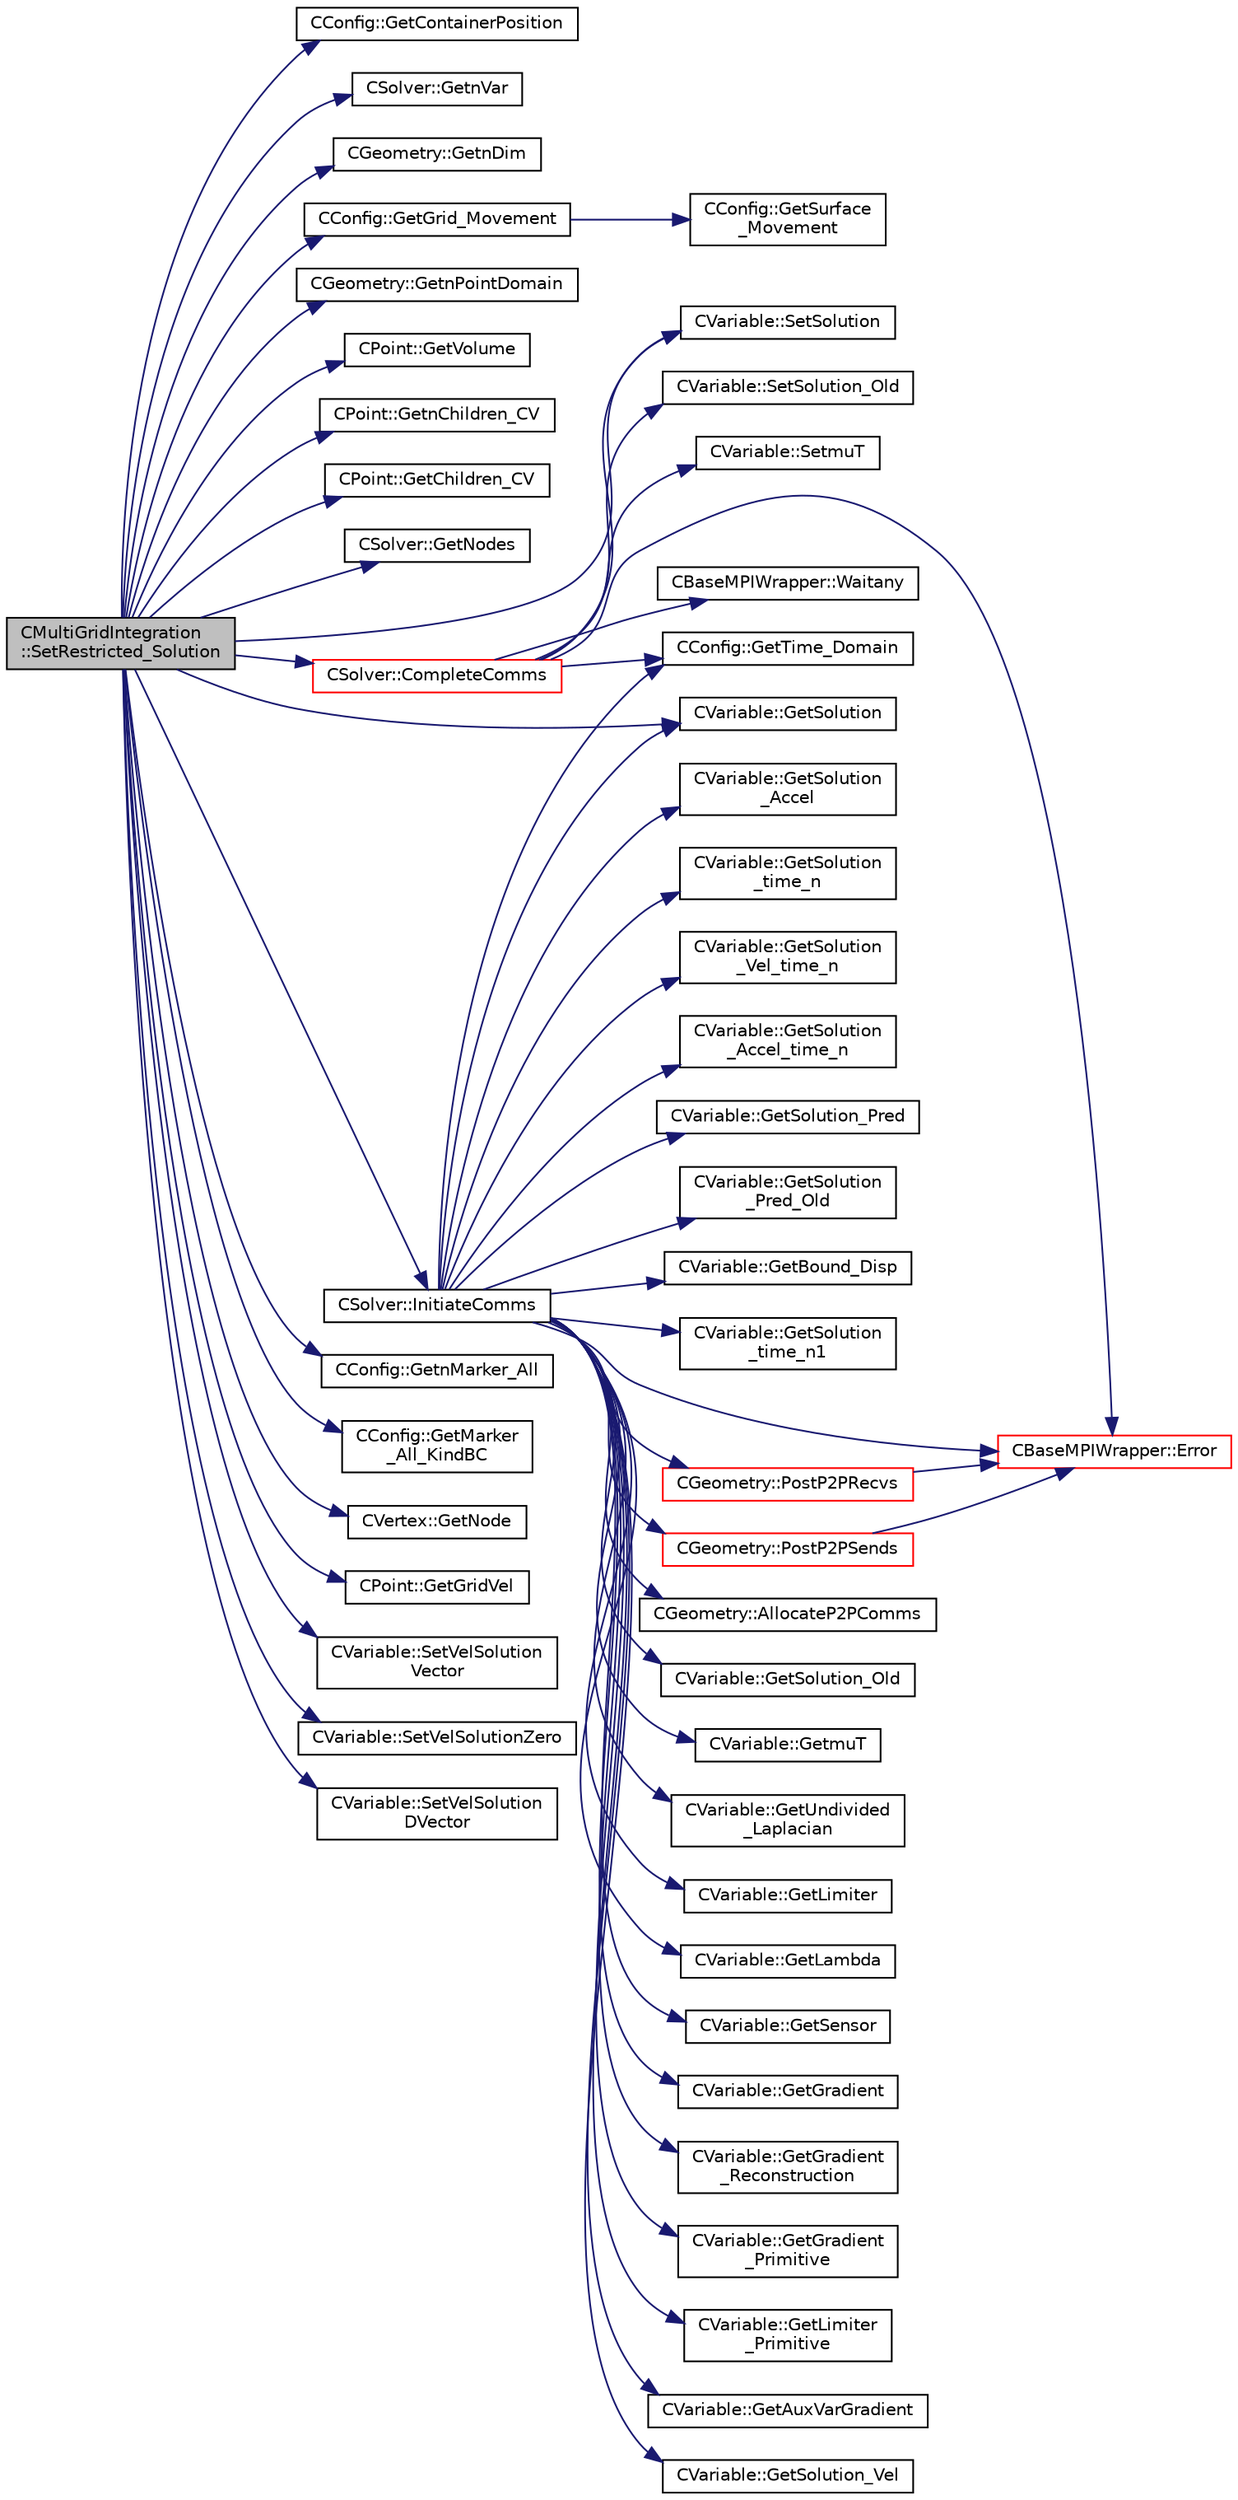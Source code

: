 digraph "CMultiGridIntegration::SetRestricted_Solution"
{
  edge [fontname="Helvetica",fontsize="10",labelfontname="Helvetica",labelfontsize="10"];
  node [fontname="Helvetica",fontsize="10",shape=record];
  rankdir="LR";
  Node558 [label="CMultiGridIntegration\l::SetRestricted_Solution",height=0.2,width=0.4,color="black", fillcolor="grey75", style="filled", fontcolor="black"];
  Node558 -> Node559 [color="midnightblue",fontsize="10",style="solid",fontname="Helvetica"];
  Node559 [label="CConfig::GetContainerPosition",height=0.2,width=0.4,color="black", fillcolor="white", style="filled",URL="$class_c_config.html#ad9a79bf229dcc3f99cf7c23d4cb16d06",tooltip="Provides the index of the solution in the container. "];
  Node558 -> Node560 [color="midnightblue",fontsize="10",style="solid",fontname="Helvetica"];
  Node560 [label="CSolver::GetnVar",height=0.2,width=0.4,color="black", fillcolor="white", style="filled",URL="$class_c_solver.html#a65c22046b0cf1938ba22648912d04680",tooltip="Get the number of variables of the problem. "];
  Node558 -> Node561 [color="midnightblue",fontsize="10",style="solid",fontname="Helvetica"];
  Node561 [label="CGeometry::GetnDim",height=0.2,width=0.4,color="black", fillcolor="white", style="filled",URL="$class_c_geometry.html#a2af01006c0c4f74ba089582f1a3587fe",tooltip="Get number of coordinates. "];
  Node558 -> Node562 [color="midnightblue",fontsize="10",style="solid",fontname="Helvetica"];
  Node562 [label="CConfig::GetGrid_Movement",height=0.2,width=0.4,color="black", fillcolor="white", style="filled",URL="$class_c_config.html#a65f49bf3888539804cc0ceac28a32923",tooltip="Get information about the grid movement. "];
  Node562 -> Node563 [color="midnightblue",fontsize="10",style="solid",fontname="Helvetica"];
  Node563 [label="CConfig::GetSurface\l_Movement",height=0.2,width=0.4,color="black", fillcolor="white", style="filled",URL="$class_c_config.html#a67dbc09d0ad95072023d7f356333d6c8",tooltip="Get information about deforming markers. "];
  Node558 -> Node564 [color="midnightblue",fontsize="10",style="solid",fontname="Helvetica"];
  Node564 [label="CGeometry::GetnPointDomain",height=0.2,width=0.4,color="black", fillcolor="white", style="filled",URL="$class_c_geometry.html#a4fc7de3bff7b6f8c35717016d6f8fcb2",tooltip="Get number of real points (that belong to the domain). "];
  Node558 -> Node565 [color="midnightblue",fontsize="10",style="solid",fontname="Helvetica"];
  Node565 [label="CPoint::GetVolume",height=0.2,width=0.4,color="black", fillcolor="white", style="filled",URL="$class_c_point.html#a3c526a15e767c7de9cf163800aa581e5",tooltip="Get area or volume of the control volume. "];
  Node558 -> Node566 [color="midnightblue",fontsize="10",style="solid",fontname="Helvetica"];
  Node566 [label="CPoint::GetnChildren_CV",height=0.2,width=0.4,color="black", fillcolor="white", style="filled",URL="$class_c_point.html#aa32b71744384b293260648bff1de9a5c",tooltip="Get the number of children of an agglomerated control volume. "];
  Node558 -> Node567 [color="midnightblue",fontsize="10",style="solid",fontname="Helvetica"];
  Node567 [label="CPoint::GetChildren_CV",height=0.2,width=0.4,color="black", fillcolor="white", style="filled",URL="$class_c_point.html#a821d9feaa7488e42dfca27a349776f0a",tooltip="Get the children control volume of an agglomerated control volume. "];
  Node558 -> Node568 [color="midnightblue",fontsize="10",style="solid",fontname="Helvetica"];
  Node568 [label="CSolver::GetNodes",height=0.2,width=0.4,color="black", fillcolor="white", style="filled",URL="$class_c_solver.html#af3198e52a2ea377bb765647b5e697197",tooltip="Allow outside access to the nodes of the solver, containing conservatives, primitives, etc. "];
  Node558 -> Node569 [color="midnightblue",fontsize="10",style="solid",fontname="Helvetica"];
  Node569 [label="CVariable::GetSolution",height=0.2,width=0.4,color="black", fillcolor="white", style="filled",URL="$class_c_variable.html#a261483e39c23c1de7cb9aea7e917c121",tooltip="Get the solution. "];
  Node558 -> Node570 [color="midnightblue",fontsize="10",style="solid",fontname="Helvetica"];
  Node570 [label="CVariable::SetSolution",height=0.2,width=0.4,color="black", fillcolor="white", style="filled",URL="$class_c_variable.html#a22fbbd7bc6491672843000644a05c6a5",tooltip="Set the value of the solution, all variables. "];
  Node558 -> Node571 [color="midnightblue",fontsize="10",style="solid",fontname="Helvetica"];
  Node571 [label="CConfig::GetnMarker_All",height=0.2,width=0.4,color="black", fillcolor="white", style="filled",URL="$class_c_config.html#a300c4884edfc0c2acf395036439004f4",tooltip="Get the total number of boundary markers including send/receive domains. "];
  Node558 -> Node572 [color="midnightblue",fontsize="10",style="solid",fontname="Helvetica"];
  Node572 [label="CConfig::GetMarker\l_All_KindBC",height=0.2,width=0.4,color="black", fillcolor="white", style="filled",URL="$class_c_config.html#a57d43acc1457d2d27095ce006218862e",tooltip="Get the kind of boundary for each marker. "];
  Node558 -> Node573 [color="midnightblue",fontsize="10",style="solid",fontname="Helvetica"];
  Node573 [label="CVertex::GetNode",height=0.2,width=0.4,color="black", fillcolor="white", style="filled",URL="$class_c_vertex.html#a95c513bf927464157ed96b6c79779a1f",tooltip="Get the node of the vertex. "];
  Node558 -> Node574 [color="midnightblue",fontsize="10",style="solid",fontname="Helvetica"];
  Node574 [label="CPoint::GetGridVel",height=0.2,width=0.4,color="black", fillcolor="white", style="filled",URL="$class_c_point.html#a62ec636f4a05ac578b582a053e8553f9",tooltip="Get the value of the grid velocity at the point. "];
  Node558 -> Node575 [color="midnightblue",fontsize="10",style="solid",fontname="Helvetica"];
  Node575 [label="CVariable::SetVelSolution\lVector",height=0.2,width=0.4,color="black", fillcolor="white", style="filled",URL="$class_c_variable.html#a72297b5744e02366da29f95870a27f73",tooltip="Specify a vector to set the velocity components of the solution. "];
  Node558 -> Node576 [color="midnightblue",fontsize="10",style="solid",fontname="Helvetica"];
  Node576 [label="CVariable::SetVelSolutionZero",height=0.2,width=0.4,color="black", fillcolor="white", style="filled",URL="$class_c_variable.html#aa8f93311fcedc8d91eec4a005b3f33ca",tooltip="Set to zero the velocity components of the solution. "];
  Node558 -> Node577 [color="midnightblue",fontsize="10",style="solid",fontname="Helvetica"];
  Node577 [label="CVariable::SetVelSolution\lDVector",height=0.2,width=0.4,color="black", fillcolor="white", style="filled",URL="$class_c_variable.html#a1c670757ec77007fc1ef3ba2a9af1e3d",tooltip="A virtual member. "];
  Node558 -> Node578 [color="midnightblue",fontsize="10",style="solid",fontname="Helvetica"];
  Node578 [label="CSolver::InitiateComms",height=0.2,width=0.4,color="black", fillcolor="white", style="filled",URL="$class_c_solver.html#a68ef94bc50683bd1f1d750b4a8cb7351",tooltip="Routine to load a solver quantity into the data structures for MPI point-to-point communication and t..."];
  Node578 -> Node579 [color="midnightblue",fontsize="10",style="solid",fontname="Helvetica"];
  Node579 [label="CConfig::GetTime_Domain",height=0.2,width=0.4,color="black", fillcolor="white", style="filled",URL="$class_c_config.html#a6a11350b3c8d7577318be43cda6f7292",tooltip="Check if the multizone problem is solved for time domain. "];
  Node578 -> Node580 [color="midnightblue",fontsize="10",style="solid",fontname="Helvetica"];
  Node580 [label="CBaseMPIWrapper::Error",height=0.2,width=0.4,color="red", fillcolor="white", style="filled",URL="$class_c_base_m_p_i_wrapper.html#a04457c47629bda56704e6a8804833eeb"];
  Node578 -> Node582 [color="midnightblue",fontsize="10",style="solid",fontname="Helvetica"];
  Node582 [label="CGeometry::AllocateP2PComms",height=0.2,width=0.4,color="black", fillcolor="white", style="filled",URL="$class_c_geometry.html#ab8d78a9f4017431b7542e154f58a7e63",tooltip="Routine to allocate buffers for point-to-point MPI communications. Also called to dynamically realloc..."];
  Node578 -> Node583 [color="midnightblue",fontsize="10",style="solid",fontname="Helvetica"];
  Node583 [label="CGeometry::PostP2PRecvs",height=0.2,width=0.4,color="red", fillcolor="white", style="filled",URL="$class_c_geometry.html#a35dd847b43dad069e3d73e376a0f32fb",tooltip="Routine to launch non-blocking recvs only for all point-to-point communication with neighboring parti..."];
  Node583 -> Node580 [color="midnightblue",fontsize="10",style="solid",fontname="Helvetica"];
  Node578 -> Node569 [color="midnightblue",fontsize="10",style="solid",fontname="Helvetica"];
  Node578 -> Node585 [color="midnightblue",fontsize="10",style="solid",fontname="Helvetica"];
  Node585 [label="CVariable::GetSolution_Old",height=0.2,width=0.4,color="black", fillcolor="white", style="filled",URL="$class_c_variable.html#a70a9df6b6cc631f9c3b9a3ef7b3ecfe4",tooltip="Get the old solution of the problem (Runge-Kutta method) "];
  Node578 -> Node586 [color="midnightblue",fontsize="10",style="solid",fontname="Helvetica"];
  Node586 [label="CVariable::GetmuT",height=0.2,width=0.4,color="black", fillcolor="white", style="filled",URL="$class_c_variable.html#ad35ee29420764dda0bbb574f7a7253e7",tooltip="Get the value of the eddy viscosity. "];
  Node578 -> Node587 [color="midnightblue",fontsize="10",style="solid",fontname="Helvetica"];
  Node587 [label="CVariable::GetUndivided\l_Laplacian",height=0.2,width=0.4,color="black", fillcolor="white", style="filled",URL="$class_c_variable.html#a1dd90f7826e65b6b9fe15becaf82b1af",tooltip="Get the undivided laplacian of the solution. "];
  Node578 -> Node588 [color="midnightblue",fontsize="10",style="solid",fontname="Helvetica"];
  Node588 [label="CVariable::GetLimiter",height=0.2,width=0.4,color="black", fillcolor="white", style="filled",URL="$class_c_variable.html#a9575966f5c250fca5f6c6ff4f2dd7558",tooltip="Get the value of the slope limiter. "];
  Node578 -> Node589 [color="midnightblue",fontsize="10",style="solid",fontname="Helvetica"];
  Node589 [label="CVariable::GetLambda",height=0.2,width=0.4,color="black", fillcolor="white", style="filled",URL="$class_c_variable.html#af0b6afbd2666eab791d902f50fc3e869",tooltip="Get the value of the spectral radius. "];
  Node578 -> Node590 [color="midnightblue",fontsize="10",style="solid",fontname="Helvetica"];
  Node590 [label="CVariable::GetSensor",height=0.2,width=0.4,color="black", fillcolor="white", style="filled",URL="$class_c_variable.html#afec545423f883bcd961ac9f1e5d18dd2",tooltip="Get the pressure sensor. "];
  Node578 -> Node591 [color="midnightblue",fontsize="10",style="solid",fontname="Helvetica"];
  Node591 [label="CVariable::GetGradient",height=0.2,width=0.4,color="black", fillcolor="white", style="filled",URL="$class_c_variable.html#a7b58da4a928d622e7c2d4b4db047769d",tooltip="Get the value of the solution gradient. "];
  Node578 -> Node592 [color="midnightblue",fontsize="10",style="solid",fontname="Helvetica"];
  Node592 [label="CVariable::GetGradient\l_Reconstruction",height=0.2,width=0.4,color="black", fillcolor="white", style="filled",URL="$class_c_variable.html#a977f02338e95faf16da03dceb858d21b",tooltip="Get the value of the primitive gradient for MUSCL reconstruction. "];
  Node578 -> Node593 [color="midnightblue",fontsize="10",style="solid",fontname="Helvetica"];
  Node593 [label="CVariable::GetGradient\l_Primitive",height=0.2,width=0.4,color="black", fillcolor="white", style="filled",URL="$class_c_variable.html#a8b7f4e020a837b1fe639e8d875f964d5",tooltip="A virtual member. "];
  Node578 -> Node594 [color="midnightblue",fontsize="10",style="solid",fontname="Helvetica"];
  Node594 [label="CVariable::GetLimiter\l_Primitive",height=0.2,width=0.4,color="black", fillcolor="white", style="filled",URL="$class_c_variable.html#a16ceb9b6d42113b37bb6f19652b22ed4",tooltip="A virtual member. "];
  Node578 -> Node595 [color="midnightblue",fontsize="10",style="solid",fontname="Helvetica"];
  Node595 [label="CVariable::GetAuxVarGradient",height=0.2,width=0.4,color="black", fillcolor="white", style="filled",URL="$class_c_variable.html#a834d120ef94368df0db7b3b96a7a324c",tooltip="Get the gradient of the auxiliary variable. "];
  Node578 -> Node596 [color="midnightblue",fontsize="10",style="solid",fontname="Helvetica"];
  Node596 [label="CVariable::GetSolution_Vel",height=0.2,width=0.4,color="black", fillcolor="white", style="filled",URL="$class_c_variable.html#ae403ee21871629716cbabead1c587dac",tooltip="Get the velocity (Structural Analysis). "];
  Node578 -> Node597 [color="midnightblue",fontsize="10",style="solid",fontname="Helvetica"];
  Node597 [label="CVariable::GetSolution\l_Accel",height=0.2,width=0.4,color="black", fillcolor="white", style="filled",URL="$class_c_variable.html#aef2fdf091198070a00d12cdb4dea3ff6",tooltip="Get the acceleration (Structural Analysis). "];
  Node578 -> Node598 [color="midnightblue",fontsize="10",style="solid",fontname="Helvetica"];
  Node598 [label="CVariable::GetSolution\l_time_n",height=0.2,width=0.4,color="black", fillcolor="white", style="filled",URL="$class_c_variable.html#a9162db789c2ca2b71159697cc500fcce",tooltip="Get the solution at time n. "];
  Node578 -> Node599 [color="midnightblue",fontsize="10",style="solid",fontname="Helvetica"];
  Node599 [label="CVariable::GetSolution\l_Vel_time_n",height=0.2,width=0.4,color="black", fillcolor="white", style="filled",URL="$class_c_variable.html#ab36e9bb95a17f0561a94edb80f1ca4c0",tooltip="Get the velocity of the nodes (Structural Analysis) at time n. "];
  Node578 -> Node600 [color="midnightblue",fontsize="10",style="solid",fontname="Helvetica"];
  Node600 [label="CVariable::GetSolution\l_Accel_time_n",height=0.2,width=0.4,color="black", fillcolor="white", style="filled",URL="$class_c_variable.html#acb493936a05287142a6257122f5cefb5",tooltip="Get the acceleration of the nodes (Structural Analysis) at time n. "];
  Node578 -> Node601 [color="midnightblue",fontsize="10",style="solid",fontname="Helvetica"];
  Node601 [label="CVariable::GetSolution_Pred",height=0.2,width=0.4,color="black", fillcolor="white", style="filled",URL="$class_c_variable.html#adba4a8e082e70a9a6fe5d1d9c6e5c820",tooltip="A virtual member. Get the value of the solution predictor. "];
  Node578 -> Node602 [color="midnightblue",fontsize="10",style="solid",fontname="Helvetica"];
  Node602 [label="CVariable::GetSolution\l_Pred_Old",height=0.2,width=0.4,color="black", fillcolor="white", style="filled",URL="$class_c_variable.html#a626f4cad3d20be125e844b9076e44e07",tooltip="A virtual member. Get the value of the solution predictor. "];
  Node578 -> Node603 [color="midnightblue",fontsize="10",style="solid",fontname="Helvetica"];
  Node603 [label="CVariable::GetBound_Disp",height=0.2,width=0.4,color="black", fillcolor="white", style="filled",URL="$class_c_variable.html#a7e382eae45700e5c1e8973292c08f128",tooltip="A virtual member. Get the value of the displacement imposed at the boundary. "];
  Node578 -> Node604 [color="midnightblue",fontsize="10",style="solid",fontname="Helvetica"];
  Node604 [label="CVariable::GetSolution\l_time_n1",height=0.2,width=0.4,color="black", fillcolor="white", style="filled",URL="$class_c_variable.html#a584e438afb716aa0ffce4ccc9b469ef6",tooltip="Get the solution at time n-1. "];
  Node578 -> Node605 [color="midnightblue",fontsize="10",style="solid",fontname="Helvetica"];
  Node605 [label="CGeometry::PostP2PSends",height=0.2,width=0.4,color="red", fillcolor="white", style="filled",URL="$class_c_geometry.html#a3db8e369fc532db7a85a27fbb01056fe",tooltip="Routine to launch a single non-blocking send once the buffer is loaded for a point-to-point commucati..."];
  Node605 -> Node580 [color="midnightblue",fontsize="10",style="solid",fontname="Helvetica"];
  Node558 -> Node607 [color="midnightblue",fontsize="10",style="solid",fontname="Helvetica"];
  Node607 [label="CSolver::CompleteComms",height=0.2,width=0.4,color="red", fillcolor="white", style="filled",URL="$class_c_solver.html#a8d3046ad54e177f0705a2bff99c1cf16",tooltip="Routine to complete the set of non-blocking communications launched by InitiateComms() and unpacking ..."];
  Node607 -> Node608 [color="midnightblue",fontsize="10",style="solid",fontname="Helvetica"];
  Node608 [label="CBaseMPIWrapper::Waitany",height=0.2,width=0.4,color="black", fillcolor="white", style="filled",URL="$class_c_base_m_p_i_wrapper.html#ade364e6661c9eec2070a2448dbb5750b"];
  Node607 -> Node570 [color="midnightblue",fontsize="10",style="solid",fontname="Helvetica"];
  Node607 -> Node609 [color="midnightblue",fontsize="10",style="solid",fontname="Helvetica"];
  Node609 [label="CVariable::SetSolution_Old",height=0.2,width=0.4,color="black", fillcolor="white", style="filled",URL="$class_c_variable.html#a6ee4d8d450971204cc054a33d6473732",tooltip="Set the value of the old solution. "];
  Node607 -> Node610 [color="midnightblue",fontsize="10",style="solid",fontname="Helvetica"];
  Node610 [label="CVariable::SetmuT",height=0.2,width=0.4,color="black", fillcolor="white", style="filled",URL="$class_c_variable.html#a91256a1e927c5a529d853d0f127243de",tooltip="Set the value of the eddy viscosity. "];
  Node607 -> Node579 [color="midnightblue",fontsize="10",style="solid",fontname="Helvetica"];
  Node607 -> Node580 [color="midnightblue",fontsize="10",style="solid",fontname="Helvetica"];
}
